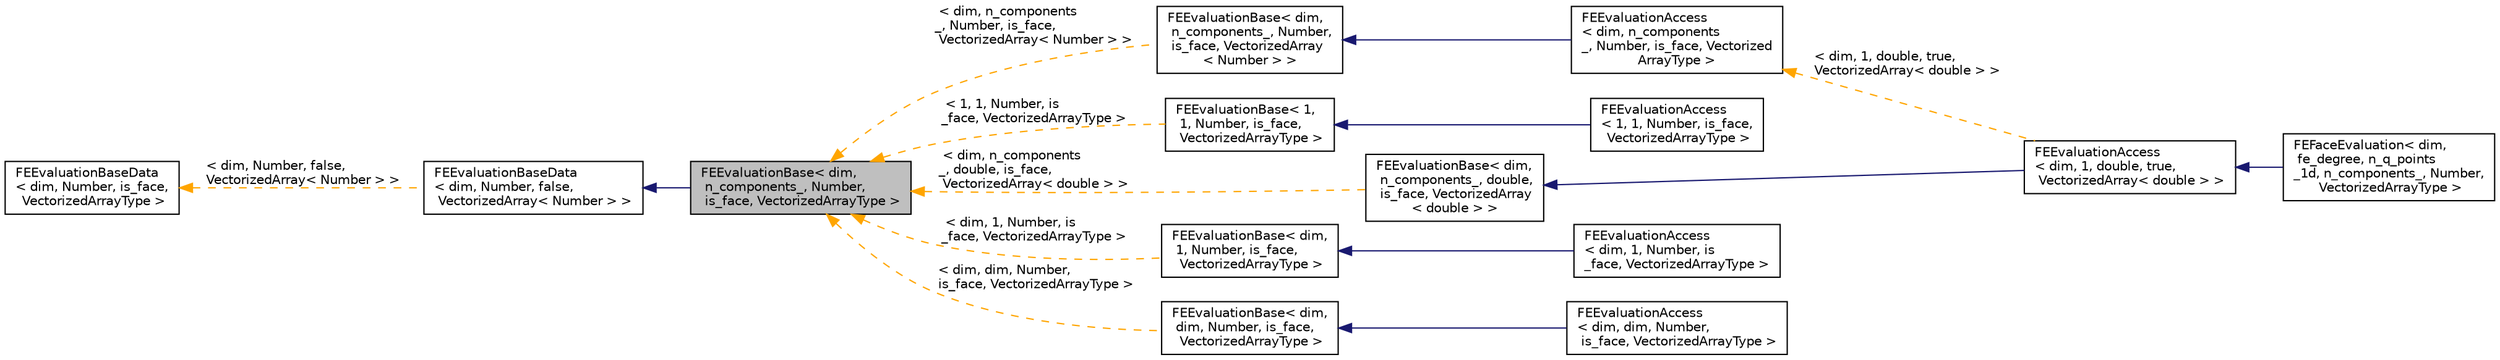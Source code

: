 digraph "FEEvaluationBase&lt; dim, n_components_, Number, is_face, VectorizedArrayType &gt;"
{
 // LATEX_PDF_SIZE
  edge [fontname="Helvetica",fontsize="10",labelfontname="Helvetica",labelfontsize="10"];
  node [fontname="Helvetica",fontsize="10",shape=record];
  rankdir="LR";
  Node1 [label="FEEvaluationBase\< dim,\l n_components_, Number,\l is_face, VectorizedArrayType \>",height=0.2,width=0.4,color="black", fillcolor="grey75", style="filled", fontcolor="black",tooltip=" "];
  Node2 -> Node1 [dir="back",color="midnightblue",fontsize="10",style="solid",fontname="Helvetica"];
  Node2 [label="FEEvaluationBaseData\l\< dim, Number, false,\l VectorizedArray\< Number \> \>",height=0.2,width=0.4,color="black", fillcolor="white", style="filled",URL="$classFEEvaluationBaseData.html",tooltip=" "];
  Node3 -> Node2 [dir="back",color="orange",fontsize="10",style="dashed",label=" \< dim, Number, false,\l VectorizedArray\< Number \> \>" ,fontname="Helvetica"];
  Node3 [label="FEEvaluationBaseData\l\< dim, Number, is_face,\l VectorizedArrayType \>",height=0.2,width=0.4,color="black", fillcolor="white", style="filled",URL="$classFEEvaluationBaseData.html",tooltip=" "];
  Node1 -> Node4 [dir="back",color="orange",fontsize="10",style="dashed",label=" \< dim, n_components\l_, Number, is_face,\l VectorizedArray\< Number \> \>" ,fontname="Helvetica"];
  Node4 [label="FEEvaluationBase\< dim,\l n_components_, Number,\l is_face, VectorizedArray\l\< Number \> \>",height=0.2,width=0.4,color="black", fillcolor="white", style="filled",URL="$classFEEvaluationBase.html",tooltip=" "];
  Node4 -> Node5 [dir="back",color="midnightblue",fontsize="10",style="solid",fontname="Helvetica"];
  Node5 [label="FEEvaluationAccess\l\< dim, n_components\l_, Number, is_face, Vectorized\lArrayType \>",height=0.2,width=0.4,color="black", fillcolor="white", style="filled",URL="$classFEEvaluationAccess.html",tooltip=" "];
  Node5 -> Node6 [dir="back",color="orange",fontsize="10",style="dashed",label=" \< dim, 1, double, true,\l VectorizedArray\< double \> \>" ,fontname="Helvetica"];
  Node6 [label="FEEvaluationAccess\l\< dim, 1, double, true,\l VectorizedArray\< double \> \>",height=0.2,width=0.4,color="black", fillcolor="white", style="filled",URL="$classFEEvaluationAccess.html",tooltip=" "];
  Node6 -> Node7 [dir="back",color="midnightblue",fontsize="10",style="solid",fontname="Helvetica"];
  Node7 [label="FEFaceEvaluation\< dim,\l fe_degree, n_q_points\l_1d, n_components_, Number,\l VectorizedArrayType \>",height=0.2,width=0.4,color="black", fillcolor="white", style="filled",URL="$classFEFaceEvaluation.html",tooltip=" "];
  Node1 -> Node8 [dir="back",color="orange",fontsize="10",style="dashed",label=" \< 1, 1, Number, is\l_face, VectorizedArrayType \>" ,fontname="Helvetica"];
  Node8 [label="FEEvaluationBase\< 1,\l 1, Number, is_face,\l VectorizedArrayType \>",height=0.2,width=0.4,color="black", fillcolor="white", style="filled",URL="$classFEEvaluationBase.html",tooltip=" "];
  Node8 -> Node9 [dir="back",color="midnightblue",fontsize="10",style="solid",fontname="Helvetica"];
  Node9 [label="FEEvaluationAccess\l\< 1, 1, Number, is_face,\l VectorizedArrayType \>",height=0.2,width=0.4,color="black", fillcolor="white", style="filled",URL="$classFEEvaluationAccess_3_011_00_011_00_01Number_00_01is__face_00_01VectorizedArrayType_01_4.html",tooltip=" "];
  Node1 -> Node10 [dir="back",color="orange",fontsize="10",style="dashed",label=" \< dim, n_components\l_, double, is_face,\l VectorizedArray\< double \> \>" ,fontname="Helvetica"];
  Node10 [label="FEEvaluationBase\< dim,\l n_components_, double,\l is_face, VectorizedArray\l\< double \> \>",height=0.2,width=0.4,color="black", fillcolor="white", style="filled",URL="$classFEEvaluationBase.html",tooltip=" "];
  Node10 -> Node6 [dir="back",color="midnightblue",fontsize="10",style="solid",fontname="Helvetica"];
  Node1 -> Node11 [dir="back",color="orange",fontsize="10",style="dashed",label=" \< dim, 1, Number, is\l_face, VectorizedArrayType \>" ,fontname="Helvetica"];
  Node11 [label="FEEvaluationBase\< dim,\l 1, Number, is_face,\l VectorizedArrayType \>",height=0.2,width=0.4,color="black", fillcolor="white", style="filled",URL="$classFEEvaluationBase.html",tooltip=" "];
  Node11 -> Node12 [dir="back",color="midnightblue",fontsize="10",style="solid",fontname="Helvetica"];
  Node12 [label="FEEvaluationAccess\l\< dim, 1, Number, is\l_face, VectorizedArrayType \>",height=0.2,width=0.4,color="black", fillcolor="white", style="filled",URL="$classFEEvaluationAccess_3_01dim_00_011_00_01Number_00_01is__face_00_01VectorizedArrayType_01_4.html",tooltip=" "];
  Node1 -> Node13 [dir="back",color="orange",fontsize="10",style="dashed",label=" \< dim, dim, Number,\l is_face, VectorizedArrayType \>" ,fontname="Helvetica"];
  Node13 [label="FEEvaluationBase\< dim,\l dim, Number, is_face,\l VectorizedArrayType \>",height=0.2,width=0.4,color="black", fillcolor="white", style="filled",URL="$classFEEvaluationBase.html",tooltip=" "];
  Node13 -> Node14 [dir="back",color="midnightblue",fontsize="10",style="solid",fontname="Helvetica"];
  Node14 [label="FEEvaluationAccess\l\< dim, dim, Number,\l is_face, VectorizedArrayType \>",height=0.2,width=0.4,color="black", fillcolor="white", style="filled",URL="$classFEEvaluationAccess_3_01dim_00_01dim_00_01Number_00_01is__face_00_01VectorizedArrayType_01_4.html",tooltip=" "];
}
